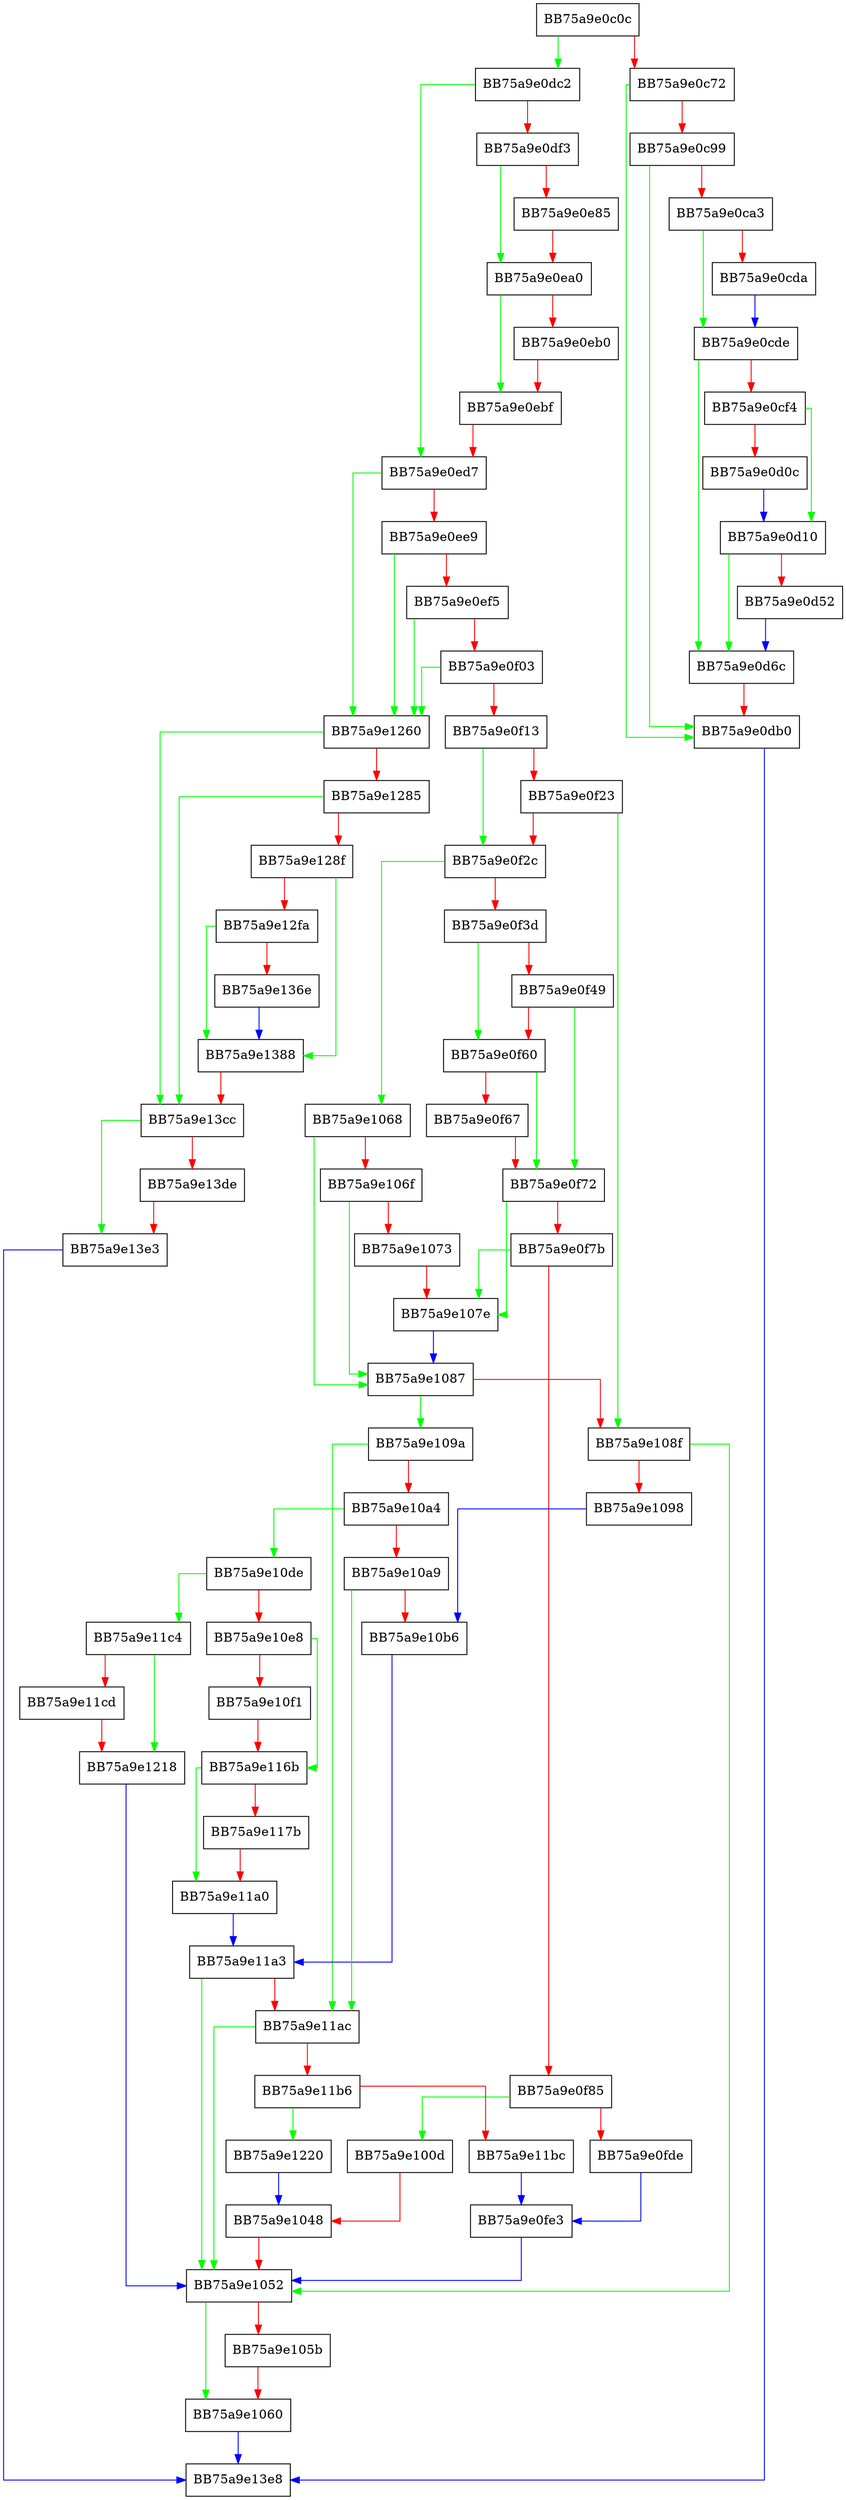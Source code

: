 digraph classify {
  node [shape="box"];
  graph [splines=ortho];
  BB75a9e0c0c -> BB75a9e0dc2 [color="green"];
  BB75a9e0c0c -> BB75a9e0c72 [color="red"];
  BB75a9e0c72 -> BB75a9e0db0 [color="green"];
  BB75a9e0c72 -> BB75a9e0c99 [color="red"];
  BB75a9e0c99 -> BB75a9e0db0 [color="green"];
  BB75a9e0c99 -> BB75a9e0ca3 [color="red"];
  BB75a9e0ca3 -> BB75a9e0cde [color="green"];
  BB75a9e0ca3 -> BB75a9e0cda [color="red"];
  BB75a9e0cda -> BB75a9e0cde [color="blue"];
  BB75a9e0cde -> BB75a9e0d6c [color="green"];
  BB75a9e0cde -> BB75a9e0cf4 [color="red"];
  BB75a9e0cf4 -> BB75a9e0d10 [color="green"];
  BB75a9e0cf4 -> BB75a9e0d0c [color="red"];
  BB75a9e0d0c -> BB75a9e0d10 [color="blue"];
  BB75a9e0d10 -> BB75a9e0d6c [color="green"];
  BB75a9e0d10 -> BB75a9e0d52 [color="red"];
  BB75a9e0d52 -> BB75a9e0d6c [color="blue"];
  BB75a9e0d6c -> BB75a9e0db0 [color="red"];
  BB75a9e0db0 -> BB75a9e13e8 [color="blue"];
  BB75a9e0dc2 -> BB75a9e0ed7 [color="green"];
  BB75a9e0dc2 -> BB75a9e0df3 [color="red"];
  BB75a9e0df3 -> BB75a9e0ea0 [color="green"];
  BB75a9e0df3 -> BB75a9e0e85 [color="red"];
  BB75a9e0e85 -> BB75a9e0ea0 [color="red"];
  BB75a9e0ea0 -> BB75a9e0ebf [color="green"];
  BB75a9e0ea0 -> BB75a9e0eb0 [color="red"];
  BB75a9e0eb0 -> BB75a9e0ebf [color="red"];
  BB75a9e0ebf -> BB75a9e0ed7 [color="red"];
  BB75a9e0ed7 -> BB75a9e1260 [color="green"];
  BB75a9e0ed7 -> BB75a9e0ee9 [color="red"];
  BB75a9e0ee9 -> BB75a9e1260 [color="green"];
  BB75a9e0ee9 -> BB75a9e0ef5 [color="red"];
  BB75a9e0ef5 -> BB75a9e1260 [color="green"];
  BB75a9e0ef5 -> BB75a9e0f03 [color="red"];
  BB75a9e0f03 -> BB75a9e1260 [color="green"];
  BB75a9e0f03 -> BB75a9e0f13 [color="red"];
  BB75a9e0f13 -> BB75a9e0f2c [color="green"];
  BB75a9e0f13 -> BB75a9e0f23 [color="red"];
  BB75a9e0f23 -> BB75a9e108f [color="green"];
  BB75a9e0f23 -> BB75a9e0f2c [color="red"];
  BB75a9e0f2c -> BB75a9e1068 [color="green"];
  BB75a9e0f2c -> BB75a9e0f3d [color="red"];
  BB75a9e0f3d -> BB75a9e0f60 [color="green"];
  BB75a9e0f3d -> BB75a9e0f49 [color="red"];
  BB75a9e0f49 -> BB75a9e0f72 [color="green"];
  BB75a9e0f49 -> BB75a9e0f60 [color="red"];
  BB75a9e0f60 -> BB75a9e0f72 [color="green"];
  BB75a9e0f60 -> BB75a9e0f67 [color="red"];
  BB75a9e0f67 -> BB75a9e0f72 [color="red"];
  BB75a9e0f72 -> BB75a9e107e [color="green"];
  BB75a9e0f72 -> BB75a9e0f7b [color="red"];
  BB75a9e0f7b -> BB75a9e107e [color="green"];
  BB75a9e0f7b -> BB75a9e0f85 [color="red"];
  BB75a9e0f85 -> BB75a9e100d [color="green"];
  BB75a9e0f85 -> BB75a9e0fde [color="red"];
  BB75a9e0fde -> BB75a9e0fe3 [color="blue"];
  BB75a9e0fe3 -> BB75a9e1052 [color="blue"];
  BB75a9e100d -> BB75a9e1048 [color="red"];
  BB75a9e1048 -> BB75a9e1052 [color="red"];
  BB75a9e1052 -> BB75a9e1060 [color="green"];
  BB75a9e1052 -> BB75a9e105b [color="red"];
  BB75a9e105b -> BB75a9e1060 [color="red"];
  BB75a9e1060 -> BB75a9e13e8 [color="blue"];
  BB75a9e1068 -> BB75a9e1087 [color="green"];
  BB75a9e1068 -> BB75a9e106f [color="red"];
  BB75a9e106f -> BB75a9e1087 [color="green"];
  BB75a9e106f -> BB75a9e1073 [color="red"];
  BB75a9e1073 -> BB75a9e107e [color="red"];
  BB75a9e107e -> BB75a9e1087 [color="blue"];
  BB75a9e1087 -> BB75a9e109a [color="green"];
  BB75a9e1087 -> BB75a9e108f [color="red"];
  BB75a9e108f -> BB75a9e1052 [color="green"];
  BB75a9e108f -> BB75a9e1098 [color="red"];
  BB75a9e1098 -> BB75a9e10b6 [color="blue"];
  BB75a9e109a -> BB75a9e11ac [color="green"];
  BB75a9e109a -> BB75a9e10a4 [color="red"];
  BB75a9e10a4 -> BB75a9e10de [color="green"];
  BB75a9e10a4 -> BB75a9e10a9 [color="red"];
  BB75a9e10a9 -> BB75a9e11ac [color="green"];
  BB75a9e10a9 -> BB75a9e10b6 [color="red"];
  BB75a9e10b6 -> BB75a9e11a3 [color="blue"];
  BB75a9e10de -> BB75a9e11c4 [color="green"];
  BB75a9e10de -> BB75a9e10e8 [color="red"];
  BB75a9e10e8 -> BB75a9e116b [color="green"];
  BB75a9e10e8 -> BB75a9e10f1 [color="red"];
  BB75a9e10f1 -> BB75a9e116b [color="red"];
  BB75a9e116b -> BB75a9e11a0 [color="green"];
  BB75a9e116b -> BB75a9e117b [color="red"];
  BB75a9e117b -> BB75a9e11a0 [color="red"];
  BB75a9e11a0 -> BB75a9e11a3 [color="blue"];
  BB75a9e11a3 -> BB75a9e1052 [color="green"];
  BB75a9e11a3 -> BB75a9e11ac [color="red"];
  BB75a9e11ac -> BB75a9e1052 [color="green"];
  BB75a9e11ac -> BB75a9e11b6 [color="red"];
  BB75a9e11b6 -> BB75a9e1220 [color="green"];
  BB75a9e11b6 -> BB75a9e11bc [color="red"];
  BB75a9e11bc -> BB75a9e0fe3 [color="blue"];
  BB75a9e11c4 -> BB75a9e1218 [color="green"];
  BB75a9e11c4 -> BB75a9e11cd [color="red"];
  BB75a9e11cd -> BB75a9e1218 [color="red"];
  BB75a9e1218 -> BB75a9e1052 [color="blue"];
  BB75a9e1220 -> BB75a9e1048 [color="blue"];
  BB75a9e1260 -> BB75a9e13cc [color="green"];
  BB75a9e1260 -> BB75a9e1285 [color="red"];
  BB75a9e1285 -> BB75a9e13cc [color="green"];
  BB75a9e1285 -> BB75a9e128f [color="red"];
  BB75a9e128f -> BB75a9e1388 [color="green"];
  BB75a9e128f -> BB75a9e12fa [color="red"];
  BB75a9e12fa -> BB75a9e1388 [color="green"];
  BB75a9e12fa -> BB75a9e136e [color="red"];
  BB75a9e136e -> BB75a9e1388 [color="blue"];
  BB75a9e1388 -> BB75a9e13cc [color="red"];
  BB75a9e13cc -> BB75a9e13e3 [color="green"];
  BB75a9e13cc -> BB75a9e13de [color="red"];
  BB75a9e13de -> BB75a9e13e3 [color="red"];
  BB75a9e13e3 -> BB75a9e13e8 [color="blue"];
}